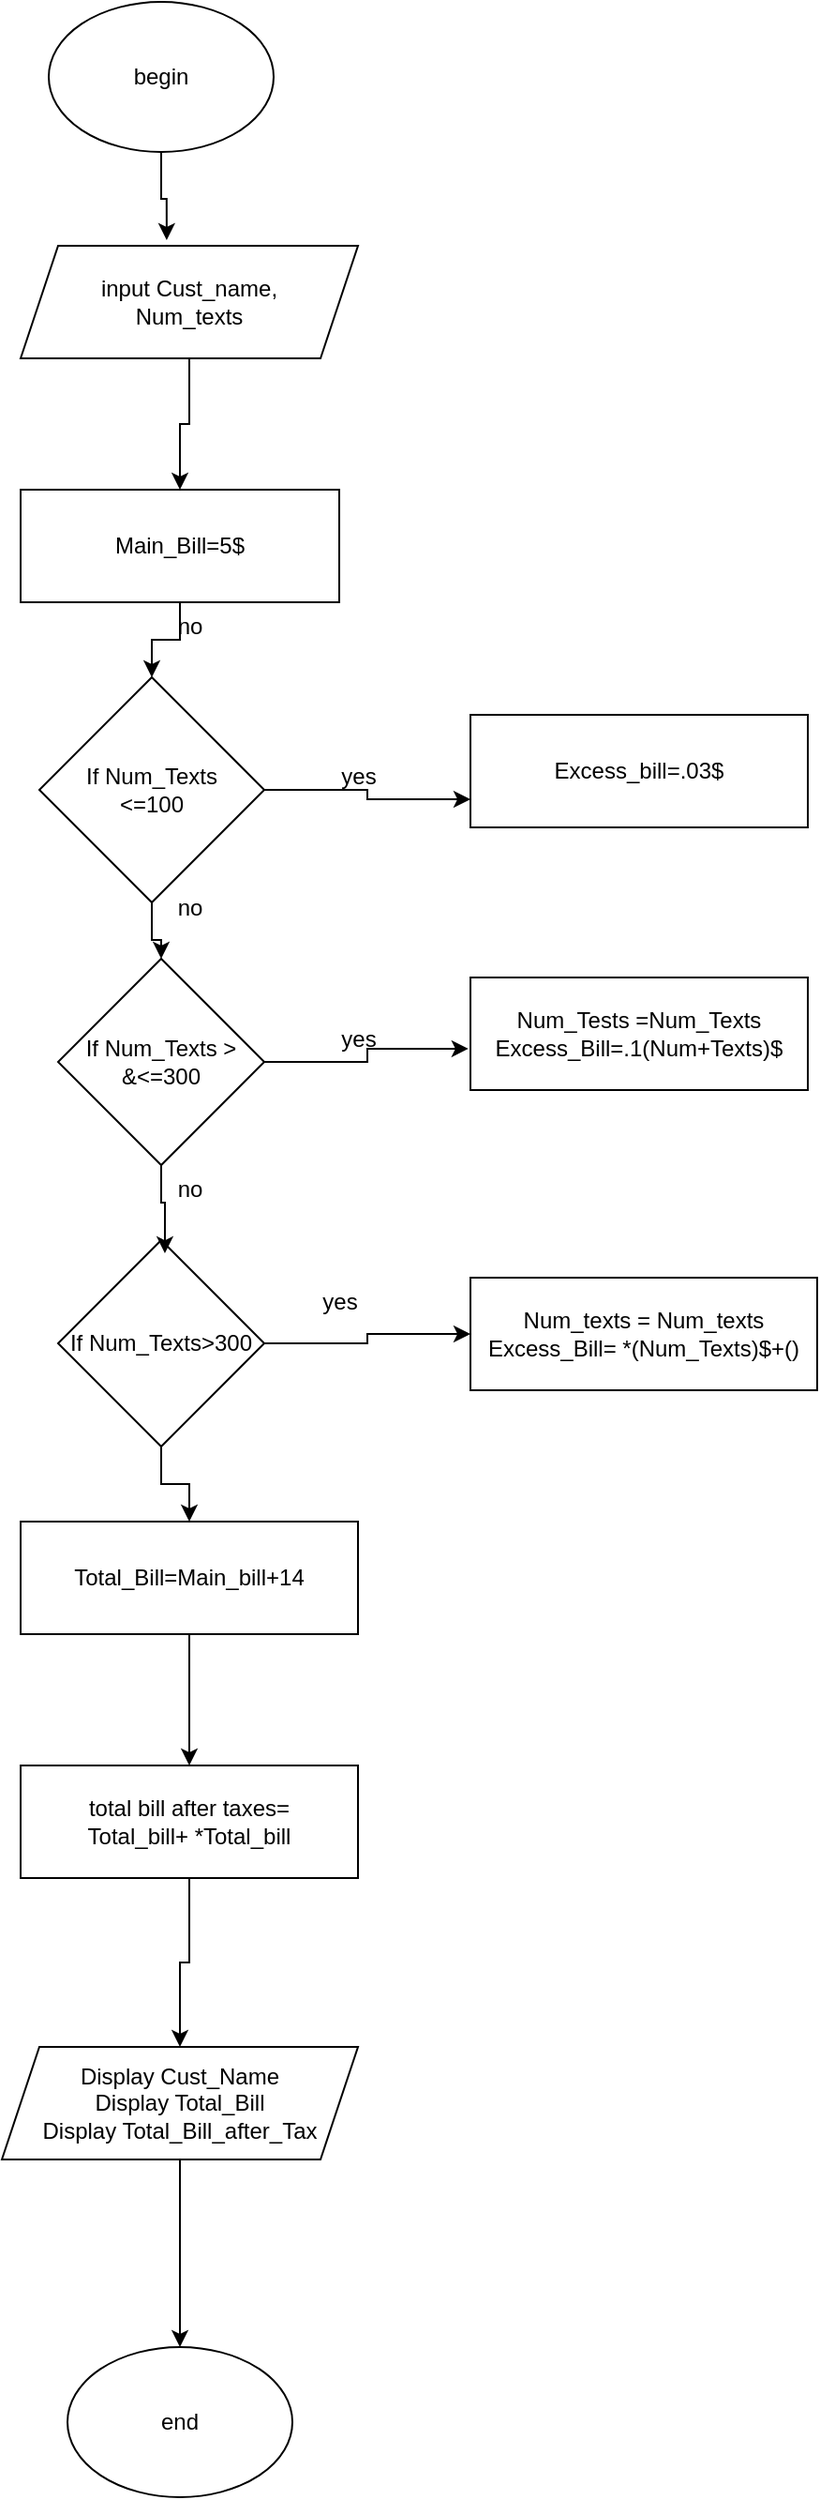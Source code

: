 <mxfile version="26.2.15">
  <diagram name="Page-1" id="jX8L47s6F3mJzGP4SmXn">
    <mxGraphModel dx="1090" dy="782" grid="1" gridSize="10" guides="1" tooltips="1" connect="1" arrows="1" fold="1" page="1" pageScale="1" pageWidth="850" pageHeight="1100" math="0" shadow="0">
      <root>
        <mxCell id="0" />
        <mxCell id="1" parent="0" />
        <mxCell id="-W3lvNtBoNwskRZax0wt-1" value="begin" style="ellipse;whiteSpace=wrap;html=1;" vertex="1" parent="1">
          <mxGeometry x="75" y="10" width="120" height="80" as="geometry" />
        </mxCell>
        <mxCell id="-W3lvNtBoNwskRZax0wt-23" style="edgeStyle=orthogonalEdgeStyle;rounded=0;orthogonalLoop=1;jettySize=auto;html=1;entryX=0.5;entryY=0;entryDx=0;entryDy=0;" edge="1" parent="1" source="-W3lvNtBoNwskRZax0wt-2" target="-W3lvNtBoNwskRZax0wt-3">
          <mxGeometry relative="1" as="geometry" />
        </mxCell>
        <mxCell id="-W3lvNtBoNwskRZax0wt-2" value="input Cust_name,&lt;div&gt;Num_texts&lt;/div&gt;" style="shape=parallelogram;perimeter=parallelogramPerimeter;whiteSpace=wrap;html=1;fixedSize=1;" vertex="1" parent="1">
          <mxGeometry x="60" y="140" width="180" height="60" as="geometry" />
        </mxCell>
        <mxCell id="-W3lvNtBoNwskRZax0wt-24" style="edgeStyle=orthogonalEdgeStyle;rounded=0;orthogonalLoop=1;jettySize=auto;html=1;entryX=0.5;entryY=0;entryDx=0;entryDy=0;" edge="1" parent="1" source="-W3lvNtBoNwskRZax0wt-3" target="-W3lvNtBoNwskRZax0wt-6">
          <mxGeometry relative="1" as="geometry" />
        </mxCell>
        <mxCell id="-W3lvNtBoNwskRZax0wt-3" value="Main_Bill=5$" style="rounded=0;whiteSpace=wrap;html=1;" vertex="1" parent="1">
          <mxGeometry x="60" y="270" width="170" height="60" as="geometry" />
        </mxCell>
        <mxCell id="-W3lvNtBoNwskRZax0wt-17" style="edgeStyle=orthogonalEdgeStyle;rounded=0;orthogonalLoop=1;jettySize=auto;html=1;entryX=0;entryY=0.5;entryDx=0;entryDy=0;" edge="1" parent="1" source="-W3lvNtBoNwskRZax0wt-4" target="-W3lvNtBoNwskRZax0wt-13">
          <mxGeometry relative="1" as="geometry" />
        </mxCell>
        <mxCell id="-W3lvNtBoNwskRZax0wt-27" style="edgeStyle=orthogonalEdgeStyle;rounded=0;orthogonalLoop=1;jettySize=auto;html=1;" edge="1" parent="1" source="-W3lvNtBoNwskRZax0wt-4" target="-W3lvNtBoNwskRZax0wt-8">
          <mxGeometry relative="1" as="geometry" />
        </mxCell>
        <mxCell id="-W3lvNtBoNwskRZax0wt-4" value="If Num_Texts&amp;gt;300" style="rhombus;whiteSpace=wrap;html=1;" vertex="1" parent="1">
          <mxGeometry x="80" y="670" width="110" height="110" as="geometry" />
        </mxCell>
        <mxCell id="-W3lvNtBoNwskRZax0wt-5" value="If Num_Texts &amp;gt;&lt;div&gt;&amp;amp;&amp;lt;=300&lt;/div&gt;" style="rhombus;whiteSpace=wrap;html=1;" vertex="1" parent="1">
          <mxGeometry x="80" y="520" width="110" height="110" as="geometry" />
        </mxCell>
        <mxCell id="-W3lvNtBoNwskRZax0wt-15" style="edgeStyle=orthogonalEdgeStyle;rounded=0;orthogonalLoop=1;jettySize=auto;html=1;entryX=0;entryY=0.75;entryDx=0;entryDy=0;" edge="1" parent="1" source="-W3lvNtBoNwskRZax0wt-6" target="-W3lvNtBoNwskRZax0wt-11">
          <mxGeometry relative="1" as="geometry" />
        </mxCell>
        <mxCell id="-W3lvNtBoNwskRZax0wt-25" style="edgeStyle=orthogonalEdgeStyle;rounded=0;orthogonalLoop=1;jettySize=auto;html=1;entryX=0.5;entryY=0;entryDx=0;entryDy=0;" edge="1" parent="1" source="-W3lvNtBoNwskRZax0wt-6" target="-W3lvNtBoNwskRZax0wt-5">
          <mxGeometry relative="1" as="geometry" />
        </mxCell>
        <mxCell id="-W3lvNtBoNwskRZax0wt-6" value="If Num_Texts&lt;div&gt;&amp;lt;=100&lt;/div&gt;" style="rhombus;whiteSpace=wrap;html=1;" vertex="1" parent="1">
          <mxGeometry x="70" y="370" width="120" height="120" as="geometry" />
        </mxCell>
        <mxCell id="-W3lvNtBoNwskRZax0wt-29" style="edgeStyle=orthogonalEdgeStyle;rounded=0;orthogonalLoop=1;jettySize=auto;html=1;" edge="1" parent="1" source="-W3lvNtBoNwskRZax0wt-7" target="-W3lvNtBoNwskRZax0wt-9">
          <mxGeometry relative="1" as="geometry" />
        </mxCell>
        <mxCell id="-W3lvNtBoNwskRZax0wt-7" value="total bill after taxes=&lt;div&gt;Total_bill+ *Total_bill&lt;/div&gt;" style="rounded=0;whiteSpace=wrap;html=1;" vertex="1" parent="1">
          <mxGeometry x="60" y="950" width="180" height="60" as="geometry" />
        </mxCell>
        <mxCell id="-W3lvNtBoNwskRZax0wt-28" style="edgeStyle=orthogonalEdgeStyle;rounded=0;orthogonalLoop=1;jettySize=auto;html=1;entryX=0.5;entryY=0;entryDx=0;entryDy=0;" edge="1" parent="1" source="-W3lvNtBoNwskRZax0wt-8" target="-W3lvNtBoNwskRZax0wt-7">
          <mxGeometry relative="1" as="geometry" />
        </mxCell>
        <mxCell id="-W3lvNtBoNwskRZax0wt-8" value="Total_Bill=Main_bill+14" style="rounded=0;whiteSpace=wrap;html=1;" vertex="1" parent="1">
          <mxGeometry x="60" y="820" width="180" height="60" as="geometry" />
        </mxCell>
        <mxCell id="-W3lvNtBoNwskRZax0wt-30" style="edgeStyle=orthogonalEdgeStyle;rounded=0;orthogonalLoop=1;jettySize=auto;html=1;" edge="1" parent="1" source="-W3lvNtBoNwskRZax0wt-9" target="-W3lvNtBoNwskRZax0wt-10">
          <mxGeometry relative="1" as="geometry" />
        </mxCell>
        <mxCell id="-W3lvNtBoNwskRZax0wt-9" value="Display Cust_Name&lt;div&gt;Display Total_Bill&lt;/div&gt;&lt;div&gt;Display Total_Bill_after_Tax&lt;/div&gt;" style="shape=parallelogram;perimeter=parallelogramPerimeter;whiteSpace=wrap;html=1;fixedSize=1;" vertex="1" parent="1">
          <mxGeometry x="50" y="1100" width="190" height="60" as="geometry" />
        </mxCell>
        <mxCell id="-W3lvNtBoNwskRZax0wt-10" value="end" style="ellipse;whiteSpace=wrap;html=1;" vertex="1" parent="1">
          <mxGeometry x="85" y="1260" width="120" height="80" as="geometry" />
        </mxCell>
        <mxCell id="-W3lvNtBoNwskRZax0wt-11" value="Excess_bill=.03$" style="rounded=0;whiteSpace=wrap;html=1;" vertex="1" parent="1">
          <mxGeometry x="300" y="390" width="180" height="60" as="geometry" />
        </mxCell>
        <mxCell id="-W3lvNtBoNwskRZax0wt-12" value="Num_Tests =Num_Texts&lt;div&gt;Excess_Bill=.1(Num+Texts)$&lt;/div&gt;" style="rounded=0;whiteSpace=wrap;html=1;" vertex="1" parent="1">
          <mxGeometry x="300" y="530" width="180" height="60" as="geometry" />
        </mxCell>
        <mxCell id="-W3lvNtBoNwskRZax0wt-13" value="Num_texts = Num_texts&lt;div&gt;Excess_Bill= *(Num_Texts)$+()&lt;/div&gt;" style="rounded=0;whiteSpace=wrap;html=1;" vertex="1" parent="1">
          <mxGeometry x="300" y="690" width="185" height="60" as="geometry" />
        </mxCell>
        <mxCell id="-W3lvNtBoNwskRZax0wt-16" style="edgeStyle=orthogonalEdgeStyle;rounded=0;orthogonalLoop=1;jettySize=auto;html=1;entryX=-0.006;entryY=0.633;entryDx=0;entryDy=0;entryPerimeter=0;" edge="1" parent="1" source="-W3lvNtBoNwskRZax0wt-5" target="-W3lvNtBoNwskRZax0wt-12">
          <mxGeometry relative="1" as="geometry" />
        </mxCell>
        <mxCell id="-W3lvNtBoNwskRZax0wt-18" value="yes" style="text;html=1;align=center;verticalAlign=middle;resizable=0;points=[];autosize=1;strokeColor=none;fillColor=none;" vertex="1" parent="1">
          <mxGeometry x="220" y="408" width="40" height="30" as="geometry" />
        </mxCell>
        <mxCell id="-W3lvNtBoNwskRZax0wt-19" value="yes" style="text;html=1;align=center;verticalAlign=middle;resizable=0;points=[];autosize=1;strokeColor=none;fillColor=none;" vertex="1" parent="1">
          <mxGeometry x="220" y="548" width="40" height="30" as="geometry" />
        </mxCell>
        <mxCell id="-W3lvNtBoNwskRZax0wt-21" value="yes" style="text;html=1;align=center;verticalAlign=middle;resizable=0;points=[];autosize=1;strokeColor=none;fillColor=none;" vertex="1" parent="1">
          <mxGeometry x="210" y="688" width="40" height="30" as="geometry" />
        </mxCell>
        <mxCell id="-W3lvNtBoNwskRZax0wt-22" style="edgeStyle=orthogonalEdgeStyle;rounded=0;orthogonalLoop=1;jettySize=auto;html=1;entryX=0.433;entryY=-0.05;entryDx=0;entryDy=0;entryPerimeter=0;" edge="1" parent="1" source="-W3lvNtBoNwskRZax0wt-1" target="-W3lvNtBoNwskRZax0wt-2">
          <mxGeometry relative="1" as="geometry" />
        </mxCell>
        <mxCell id="-W3lvNtBoNwskRZax0wt-26" style="edgeStyle=orthogonalEdgeStyle;rounded=0;orthogonalLoop=1;jettySize=auto;html=1;entryX=0.518;entryY=0.064;entryDx=0;entryDy=0;entryPerimeter=0;" edge="1" parent="1" source="-W3lvNtBoNwskRZax0wt-5" target="-W3lvNtBoNwskRZax0wt-4">
          <mxGeometry relative="1" as="geometry" />
        </mxCell>
        <mxCell id="-W3lvNtBoNwskRZax0wt-31" value="no" style="text;html=1;align=center;verticalAlign=middle;resizable=0;points=[];autosize=1;strokeColor=none;fillColor=none;" vertex="1" parent="1">
          <mxGeometry x="130" y="328" width="40" height="30" as="geometry" />
        </mxCell>
        <mxCell id="-W3lvNtBoNwskRZax0wt-32" value="no" style="text;html=1;align=center;verticalAlign=middle;resizable=0;points=[];autosize=1;strokeColor=none;fillColor=none;" vertex="1" parent="1">
          <mxGeometry x="130" y="478" width="40" height="30" as="geometry" />
        </mxCell>
        <mxCell id="-W3lvNtBoNwskRZax0wt-33" value="no" style="text;html=1;align=center;verticalAlign=middle;resizable=0;points=[];autosize=1;strokeColor=none;fillColor=none;" vertex="1" parent="1">
          <mxGeometry x="130" y="628" width="40" height="30" as="geometry" />
        </mxCell>
      </root>
    </mxGraphModel>
  </diagram>
</mxfile>
